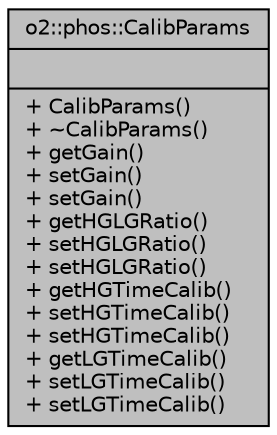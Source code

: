 digraph "o2::phos::CalibParams"
{
 // INTERACTIVE_SVG=YES
  bgcolor="transparent";
  edge [fontname="Helvetica",fontsize="10",labelfontname="Helvetica",labelfontsize="10"];
  node [fontname="Helvetica",fontsize="10",shape=record];
  Node1 [label="{o2::phos::CalibParams\n||+ CalibParams()\l+ ~CalibParams()\l+ getGain()\l+ setGain()\l+ setGain()\l+ getHGLGRatio()\l+ setHGLGRatio()\l+ setHGLGRatio()\l+ getHGTimeCalib()\l+ setHGTimeCalib()\l+ setHGTimeCalib()\l+ getLGTimeCalib()\l+ setLGTimeCalib()\l+ setLGTimeCalib()\l}",height=0.2,width=0.4,color="black", fillcolor="grey75", style="filled", fontcolor="black"];
}
